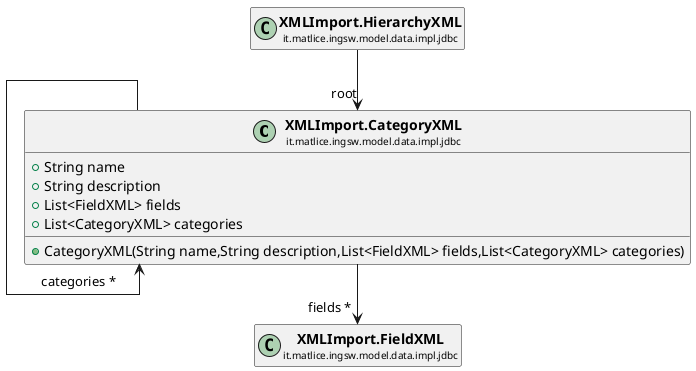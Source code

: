 @startuml

skinparam svgLinkTarget _parent
skinparam linetype ortho
set namespaceSeparator none
class "<b><size:14>XMLImport.CategoryXML</b>\n<size:10>it.matlice.ingsw.model.data.impl.jdbc" as it.matlice.ingsw.model.data.impl.jdbc.XMLImport.CategoryXML  [[../../../../../../../it/matlice/ingsw/model/data/impl/jdbc/XMLImport.CategoryXML.html{it.matlice.ingsw.model.data.impl.jdbc.XMLImport.CategoryXML}]] {
+String name
+String description
+List<FieldXML> fields
+List<CategoryXML> categories
+CategoryXML(String name,String description,List<FieldXML> fields,List<CategoryXML> categories)
}




class "<b><size:14>XMLImport.FieldXML</b>\n<size:10>it.matlice.ingsw.model.data.impl.jdbc" as it.matlice.ingsw.model.data.impl.jdbc.XMLImport.FieldXML  [[../../../../../../../it/matlice/ingsw/model/data/impl/jdbc/XMLImport.FieldXML.html{it.matlice.ingsw.model.data.impl.jdbc.XMLImport.FieldXML}]] {
}

hide it.matlice.ingsw.model.data.impl.jdbc.XMLImport.FieldXML fields
hide it.matlice.ingsw.model.data.impl.jdbc.XMLImport.FieldXML methods

it.matlice.ingsw.model.data.impl.jdbc.XMLImport.CategoryXML -->  "fields *" it.matlice.ingsw.model.data.impl.jdbc.XMLImport.FieldXML


it.matlice.ingsw.model.data.impl.jdbc.XMLImport.CategoryXML -->  "categories *" it.matlice.ingsw.model.data.impl.jdbc.XMLImport.CategoryXML

class "<b><size:14>XMLImport.HierarchyXML</b>\n<size:10>it.matlice.ingsw.model.data.impl.jdbc" as it.matlice.ingsw.model.data.impl.jdbc.XMLImport.HierarchyXML  [[../../../../../../../it/matlice/ingsw/model/data/impl/jdbc/XMLImport.HierarchyXML.html{it.matlice.ingsw.model.data.impl.jdbc.XMLImport.HierarchyXML}]] {
}

hide it.matlice.ingsw.model.data.impl.jdbc.XMLImport.HierarchyXML fields
hide it.matlice.ingsw.model.data.impl.jdbc.XMLImport.HierarchyXML methods

it.matlice.ingsw.model.data.impl.jdbc.XMLImport.HierarchyXML -->  "root" it.matlice.ingsw.model.data.impl.jdbc.XMLImport.CategoryXML


@enduml
